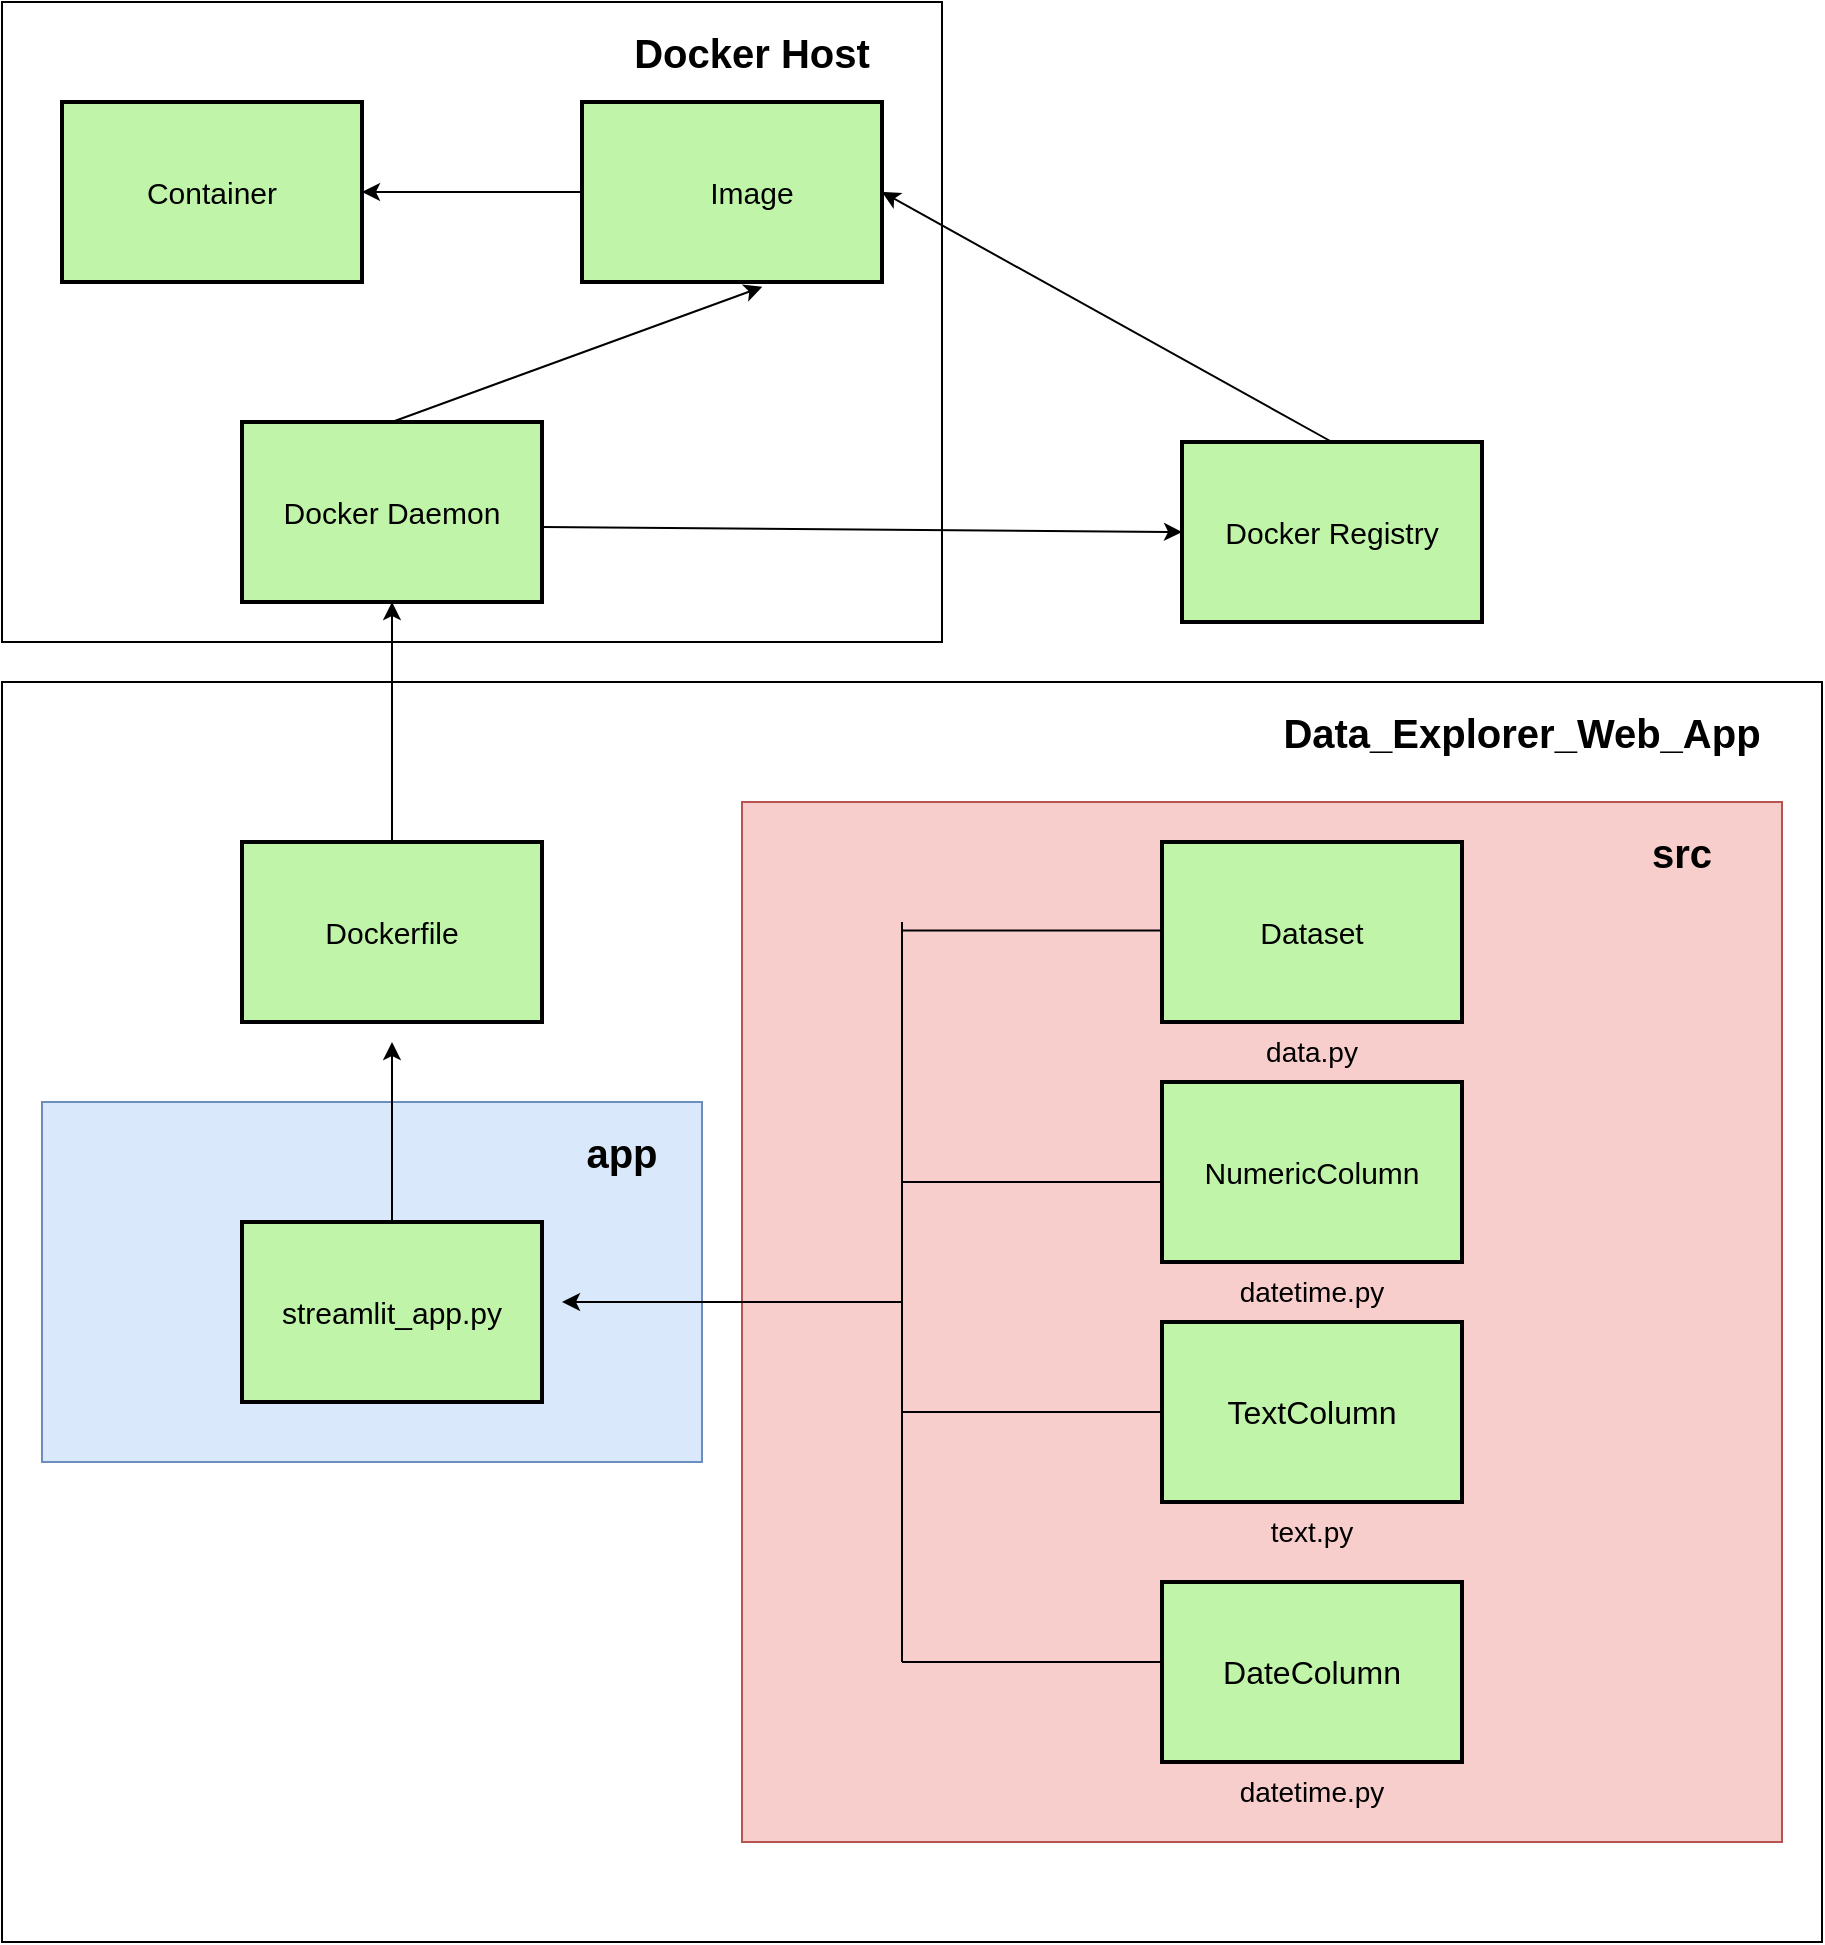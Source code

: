 <mxfile version="15.6.2" type="github">
  <diagram name="Page-1" id="74b105a0-9070-1c63-61bc-23e55f88626e">
    <mxGraphModel dx="2037" dy="1099" grid="1" gridSize="10" guides="1" tooltips="1" connect="1" arrows="1" fold="1" page="1" pageScale="1.5" pageWidth="1169" pageHeight="826" background="none" math="0" shadow="0">
      <root>
        <mxCell id="0" style=";html=1;" />
        <mxCell id="1" style=";html=1;" parent="0" />
        <mxCell id="BGo7628wnJxuzBVJ0hRG-56" value="" style="rounded=0;whiteSpace=wrap;html=1;fontSize=20;" vertex="1" parent="1">
          <mxGeometry x="550" y="20" width="470" height="320" as="geometry" />
        </mxCell>
        <mxCell id="BGo7628wnJxuzBVJ0hRG-67" value="" style="strokeWidth=2;dashed=0;align=center;fontSize=14;shape=rect;verticalLabelPosition=bottom;verticalAlign=top;fillColor=#c0f5a9" vertex="1" parent="1">
          <mxGeometry x="670" y="230" width="150" height="90" as="geometry" />
        </mxCell>
        <mxCell id="BGo7628wnJxuzBVJ0hRG-42" value="" style="rounded=0;whiteSpace=wrap;html=1;fontSize=20;" vertex="1" parent="1">
          <mxGeometry x="550" y="360" width="910" height="630" as="geometry" />
        </mxCell>
        <mxCell id="BGo7628wnJxuzBVJ0hRG-32" value="" style="rounded=0;whiteSpace=wrap;html=1;fontSize=20;fillColor=#dae8fc;strokeColor=#6c8ebf;" vertex="1" parent="1">
          <mxGeometry x="570" y="570" width="330" height="180" as="geometry" />
        </mxCell>
        <mxCell id="BGo7628wnJxuzBVJ0hRG-28" value="" style="whiteSpace=wrap;html=1;aspect=fixed;fontSize=16;fillColor=#f8cecc;strokeColor=#b85450;" vertex="1" parent="1">
          <mxGeometry x="920" y="420" width="520" height="520" as="geometry" />
        </mxCell>
        <mxCell id="10b056a9c633e61c-4" value="datetime.py" style="strokeWidth=2;dashed=0;align=center;fontSize=14;shape=rect;verticalLabelPosition=bottom;verticalAlign=top;fillColor=#c0f5a9" parent="1" vertex="1">
          <mxGeometry x="1130" y="560" width="150" height="90" as="geometry" />
        </mxCell>
        <mxCell id="BGo7628wnJxuzBVJ0hRG-1" value="&lt;font style=&quot;font-size: 15px&quot;&gt;NumericColumn&lt;/font&gt;" style="text;html=1;strokeColor=none;fillColor=none;align=center;verticalAlign=middle;whiteSpace=wrap;rounded=0;" vertex="1" parent="1">
          <mxGeometry x="1130" y="590" width="150" height="30" as="geometry" />
        </mxCell>
        <mxCell id="BGo7628wnJxuzBVJ0hRG-2" value="datetime.py" style="strokeWidth=2;dashed=0;align=center;fontSize=14;shape=rect;verticalLabelPosition=bottom;verticalAlign=top;fillColor=#c0f5a9" vertex="1" parent="1">
          <mxGeometry x="1130" y="810" width="150" height="90" as="geometry" />
        </mxCell>
        <mxCell id="BGo7628wnJxuzBVJ0hRG-3" value="&lt;font style=&quot;font-size: 16px&quot;&gt;DateColumn&lt;/font&gt;" style="text;html=1;strokeColor=none;fillColor=none;align=center;verticalAlign=middle;whiteSpace=wrap;rounded=0;" vertex="1" parent="1">
          <mxGeometry x="1130" y="840" width="150" height="30" as="geometry" />
        </mxCell>
        <mxCell id="BGo7628wnJxuzBVJ0hRG-4" value="text.py" style="strokeWidth=2;dashed=0;align=center;fontSize=14;shape=rect;verticalLabelPosition=bottom;verticalAlign=top;fillColor=#c0f5a9" vertex="1" parent="1">
          <mxGeometry x="1130" y="680" width="150" height="90" as="geometry" />
        </mxCell>
        <mxCell id="BGo7628wnJxuzBVJ0hRG-5" value="&lt;font style=&quot;font-size: 16px&quot;&gt;TextColumn&lt;/font&gt;" style="text;html=1;strokeColor=none;fillColor=none;align=center;verticalAlign=middle;whiteSpace=wrap;rounded=0;" vertex="1" parent="1">
          <mxGeometry x="1130" y="710" width="150" height="30" as="geometry" />
        </mxCell>
        <mxCell id="BGo7628wnJxuzBVJ0hRG-6" value="data.py" style="strokeWidth=2;dashed=0;align=center;fontSize=14;shape=rect;verticalLabelPosition=bottom;verticalAlign=top;fillColor=#c0f5a9" vertex="1" parent="1">
          <mxGeometry x="1130" y="440" width="150" height="90" as="geometry" />
        </mxCell>
        <mxCell id="BGo7628wnJxuzBVJ0hRG-7" value="&lt;font style=&quot;font-size: 15px&quot;&gt;Dataset&lt;/font&gt;" style="text;html=1;strokeColor=none;fillColor=none;align=center;verticalAlign=middle;whiteSpace=wrap;rounded=0;" vertex="1" parent="1">
          <mxGeometry x="1130" y="470" width="150" height="30" as="geometry" />
        </mxCell>
        <mxCell id="BGo7628wnJxuzBVJ0hRG-15" value="" style="endArrow=none;html=1;rounded=0;fontSize=14;" edge="1" parent="1">
          <mxGeometry width="50" height="50" relative="1" as="geometry">
            <mxPoint x="1000" y="850" as="sourcePoint" />
            <mxPoint x="1000" y="480" as="targetPoint" />
          </mxGeometry>
        </mxCell>
        <mxCell id="BGo7628wnJxuzBVJ0hRG-17" value="" style="endArrow=none;html=1;rounded=0;fontSize=16;entryX=0;entryY=0.5;entryDx=0;entryDy=0;" edge="1" parent="1" target="BGo7628wnJxuzBVJ0hRG-5">
          <mxGeometry width="50" height="50" relative="1" as="geometry">
            <mxPoint x="1000" y="725" as="sourcePoint" />
            <mxPoint x="950" y="700" as="targetPoint" />
          </mxGeometry>
        </mxCell>
        <mxCell id="BGo7628wnJxuzBVJ0hRG-18" value="" style="endArrow=none;html=1;rounded=0;fontSize=16;entryX=0;entryY=0.5;entryDx=0;entryDy=0;" edge="1" parent="1">
          <mxGeometry width="50" height="50" relative="1" as="geometry">
            <mxPoint x="1000.0" y="610" as="sourcePoint" />
            <mxPoint x="1130.0" y="610" as="targetPoint" />
          </mxGeometry>
        </mxCell>
        <mxCell id="BGo7628wnJxuzBVJ0hRG-19" value="" style="endArrow=none;html=1;rounded=0;fontSize=16;entryX=0;entryY=0.5;entryDx=0;entryDy=0;" edge="1" parent="1">
          <mxGeometry width="50" height="50" relative="1" as="geometry">
            <mxPoint x="1000.0" y="850" as="sourcePoint" />
            <mxPoint x="1130.0" y="850" as="targetPoint" />
          </mxGeometry>
        </mxCell>
        <mxCell id="BGo7628wnJxuzBVJ0hRG-20" value="" style="endArrow=none;html=1;rounded=0;fontSize=16;entryX=0;entryY=0.5;entryDx=0;entryDy=0;" edge="1" parent="1">
          <mxGeometry width="50" height="50" relative="1" as="geometry">
            <mxPoint x="1000.0" y="484.29" as="sourcePoint" />
            <mxPoint x="1130.0" y="484.29" as="targetPoint" />
          </mxGeometry>
        </mxCell>
        <mxCell id="BGo7628wnJxuzBVJ0hRG-21" value="" style="endArrow=classic;html=1;rounded=0;fontSize=16;" edge="1" parent="1">
          <mxGeometry width="50" height="50" relative="1" as="geometry">
            <mxPoint x="1000" y="670" as="sourcePoint" />
            <mxPoint x="830" y="670" as="targetPoint" />
          </mxGeometry>
        </mxCell>
        <mxCell id="BGo7628wnJxuzBVJ0hRG-24" value="" style="strokeWidth=2;dashed=0;align=center;fontSize=14;shape=rect;verticalLabelPosition=bottom;verticalAlign=top;fillColor=#c0f5a9" vertex="1" parent="1">
          <mxGeometry x="670" y="630" width="150" height="90" as="geometry" />
        </mxCell>
        <mxCell id="BGo7628wnJxuzBVJ0hRG-25" value="&lt;font style=&quot;font-size: 15px&quot;&gt;streamlit_app.py&lt;/font&gt;" style="text;html=1;strokeColor=none;fillColor=none;align=center;verticalAlign=middle;whiteSpace=wrap;rounded=0;" vertex="1" parent="1">
          <mxGeometry x="670" y="660" width="150" height="30" as="geometry" />
        </mxCell>
        <mxCell id="BGo7628wnJxuzBVJ0hRG-29" value="&lt;b&gt;&lt;font style=&quot;font-size: 20px&quot;&gt;src&lt;/font&gt;&lt;/b&gt;" style="text;html=1;strokeColor=none;fillColor=none;align=center;verticalAlign=middle;whiteSpace=wrap;rounded=0;fontSize=16;" vertex="1" parent="1">
          <mxGeometry x="1360" y="430" width="60" height="30" as="geometry" />
        </mxCell>
        <mxCell id="BGo7628wnJxuzBVJ0hRG-31" value="&lt;b&gt;&lt;font style=&quot;font-size: 20px&quot;&gt;app&lt;/font&gt;&lt;/b&gt;" style="text;html=1;strokeColor=none;fillColor=none;align=center;verticalAlign=middle;whiteSpace=wrap;rounded=0;fontSize=16;" vertex="1" parent="1">
          <mxGeometry x="830" y="580" width="60" height="30" as="geometry" />
        </mxCell>
        <mxCell id="BGo7628wnJxuzBVJ0hRG-38" value="" style="endArrow=classic;html=1;rounded=0;fontSize=20;exitX=0.5;exitY=0;exitDx=0;exitDy=0;" edge="1" parent="1" source="BGo7628wnJxuzBVJ0hRG-24">
          <mxGeometry width="50" height="50" relative="1" as="geometry">
            <mxPoint x="900" y="750" as="sourcePoint" />
            <mxPoint x="745" y="540" as="targetPoint" />
          </mxGeometry>
        </mxCell>
        <mxCell id="BGo7628wnJxuzBVJ0hRG-39" value="" style="strokeWidth=2;dashed=0;align=center;fontSize=14;shape=rect;verticalLabelPosition=bottom;verticalAlign=top;fillColor=#c0f5a9" vertex="1" parent="1">
          <mxGeometry x="670" y="440" width="150" height="90" as="geometry" />
        </mxCell>
        <mxCell id="BGo7628wnJxuzBVJ0hRG-40" value="&lt;font style=&quot;font-size: 15px&quot;&gt;Dockerfile&lt;/font&gt;" style="text;html=1;strokeColor=none;fillColor=none;align=center;verticalAlign=middle;whiteSpace=wrap;rounded=0;" vertex="1" parent="1">
          <mxGeometry x="670" y="470" width="150" height="30" as="geometry" />
        </mxCell>
        <mxCell id="BGo7628wnJxuzBVJ0hRG-43" value="&lt;b&gt;&lt;font style=&quot;font-size: 20px&quot;&gt;Data_Explorer_Web_App&lt;/font&gt;&lt;/b&gt;" style="text;html=1;strokeColor=none;fillColor=none;align=center;verticalAlign=middle;whiteSpace=wrap;rounded=0;fontSize=16;" vertex="1" parent="1">
          <mxGeometry x="1180" y="370" width="260" height="30" as="geometry" />
        </mxCell>
        <mxCell id="BGo7628wnJxuzBVJ0hRG-62" value="" style="edgeStyle=orthogonalEdgeStyle;rounded=0;orthogonalLoop=1;jettySize=auto;html=1;fontSize=20;" edge="1" parent="1" source="BGo7628wnJxuzBVJ0hRG-48" target="BGo7628wnJxuzBVJ0hRG-61">
          <mxGeometry relative="1" as="geometry" />
        </mxCell>
        <mxCell id="BGo7628wnJxuzBVJ0hRG-48" value="" style="strokeWidth=2;dashed=0;align=center;fontSize=14;shape=rect;verticalLabelPosition=bottom;verticalAlign=top;fillColor=#c0f5a9" vertex="1" parent="1">
          <mxGeometry x="840" y="70" width="150" height="90" as="geometry" />
        </mxCell>
        <mxCell id="BGo7628wnJxuzBVJ0hRG-50" value="&lt;font style=&quot;font-size: 15px&quot;&gt;Image&lt;/font&gt;" style="text;html=1;strokeColor=none;fillColor=none;align=center;verticalAlign=middle;whiteSpace=wrap;rounded=0;" vertex="1" parent="1">
          <mxGeometry x="850" y="100" width="150" height="30" as="geometry" />
        </mxCell>
        <mxCell id="BGo7628wnJxuzBVJ0hRG-51" value="" style="strokeWidth=2;dashed=0;align=center;fontSize=14;shape=rect;verticalLabelPosition=bottom;verticalAlign=top;fillColor=#c0f5a9" vertex="1" parent="1">
          <mxGeometry x="1140" y="240" width="150" height="90" as="geometry" />
        </mxCell>
        <mxCell id="BGo7628wnJxuzBVJ0hRG-55" value="&lt;font style=&quot;font-size: 15px&quot;&gt;Docker Registry&lt;/font&gt;" style="text;html=1;strokeColor=none;fillColor=none;align=center;verticalAlign=middle;whiteSpace=wrap;rounded=0;" vertex="1" parent="1">
          <mxGeometry x="1140" y="270" width="150" height="30" as="geometry" />
        </mxCell>
        <mxCell id="BGo7628wnJxuzBVJ0hRG-59" value="&lt;b&gt;&lt;font style=&quot;font-size: 20px&quot;&gt;Docker Host&lt;/font&gt;&lt;/b&gt;" style="text;html=1;strokeColor=none;fillColor=none;align=center;verticalAlign=middle;whiteSpace=wrap;rounded=0;fontSize=16;" vertex="1" parent="1">
          <mxGeometry x="795" y="30" width="260" height="30" as="geometry" />
        </mxCell>
        <mxCell id="BGo7628wnJxuzBVJ0hRG-61" value="" style="strokeWidth=2;dashed=0;align=center;fontSize=14;shape=rect;verticalLabelPosition=bottom;verticalAlign=top;fillColor=#c0f5a9" vertex="1" parent="1">
          <mxGeometry x="580" y="70" width="150" height="90" as="geometry" />
        </mxCell>
        <mxCell id="BGo7628wnJxuzBVJ0hRG-63" value="&lt;font style=&quot;font-size: 15px&quot;&gt;Container&lt;/font&gt;" style="text;html=1;strokeColor=none;fillColor=none;align=center;verticalAlign=middle;whiteSpace=wrap;rounded=0;" vertex="1" parent="1">
          <mxGeometry x="580" y="100" width="150" height="30" as="geometry" />
        </mxCell>
        <mxCell id="BGo7628wnJxuzBVJ0hRG-65" value="" style="endArrow=classic;html=1;rounded=0;fontSize=20;entryX=0.5;entryY=1;entryDx=0;entryDy=0;exitX=0.5;exitY=0;exitDx=0;exitDy=0;" edge="1" parent="1" source="BGo7628wnJxuzBVJ0hRG-39" target="BGo7628wnJxuzBVJ0hRG-67">
          <mxGeometry width="50" height="50" relative="1" as="geometry">
            <mxPoint x="740" y="440" as="sourcePoint" />
            <mxPoint x="790" y="390" as="targetPoint" />
          </mxGeometry>
        </mxCell>
        <mxCell id="BGo7628wnJxuzBVJ0hRG-66" value="&lt;font style=&quot;font-size: 15px&quot;&gt;Docker Daemon&lt;/font&gt;" style="text;html=1;strokeColor=none;fillColor=none;align=center;verticalAlign=middle;whiteSpace=wrap;rounded=0;" vertex="1" parent="1">
          <mxGeometry x="670" y="260" width="150" height="30" as="geometry" />
        </mxCell>
        <mxCell id="BGo7628wnJxuzBVJ0hRG-68" value="" style="endArrow=classic;html=1;rounded=0;fontSize=20;exitX=1;exitY=0.75;exitDx=0;exitDy=0;entryX=0;entryY=0.5;entryDx=0;entryDy=0;" edge="1" parent="1" source="BGo7628wnJxuzBVJ0hRG-66" target="BGo7628wnJxuzBVJ0hRG-55">
          <mxGeometry width="50" height="50" relative="1" as="geometry">
            <mxPoint x="900" y="470" as="sourcePoint" />
            <mxPoint x="950" y="420" as="targetPoint" />
          </mxGeometry>
        </mxCell>
        <mxCell id="BGo7628wnJxuzBVJ0hRG-69" value="" style="endArrow=classic;html=1;rounded=0;fontSize=20;exitX=0.5;exitY=0;exitDx=0;exitDy=0;entryX=0.601;entryY=1.027;entryDx=0;entryDy=0;entryPerimeter=0;" edge="1" parent="1" source="BGo7628wnJxuzBVJ0hRG-67" target="BGo7628wnJxuzBVJ0hRG-48">
          <mxGeometry width="50" height="50" relative="1" as="geometry">
            <mxPoint x="900" y="470" as="sourcePoint" />
            <mxPoint x="950" y="420" as="targetPoint" />
          </mxGeometry>
        </mxCell>
        <mxCell id="BGo7628wnJxuzBVJ0hRG-70" value="" style="endArrow=classic;html=1;rounded=0;fontSize=20;exitX=0.5;exitY=0;exitDx=0;exitDy=0;" edge="1" parent="1" source="BGo7628wnJxuzBVJ0hRG-51">
          <mxGeometry width="50" height="50" relative="1" as="geometry">
            <mxPoint x="900" y="470" as="sourcePoint" />
            <mxPoint x="990" y="115" as="targetPoint" />
          </mxGeometry>
        </mxCell>
      </root>
    </mxGraphModel>
  </diagram>
</mxfile>

